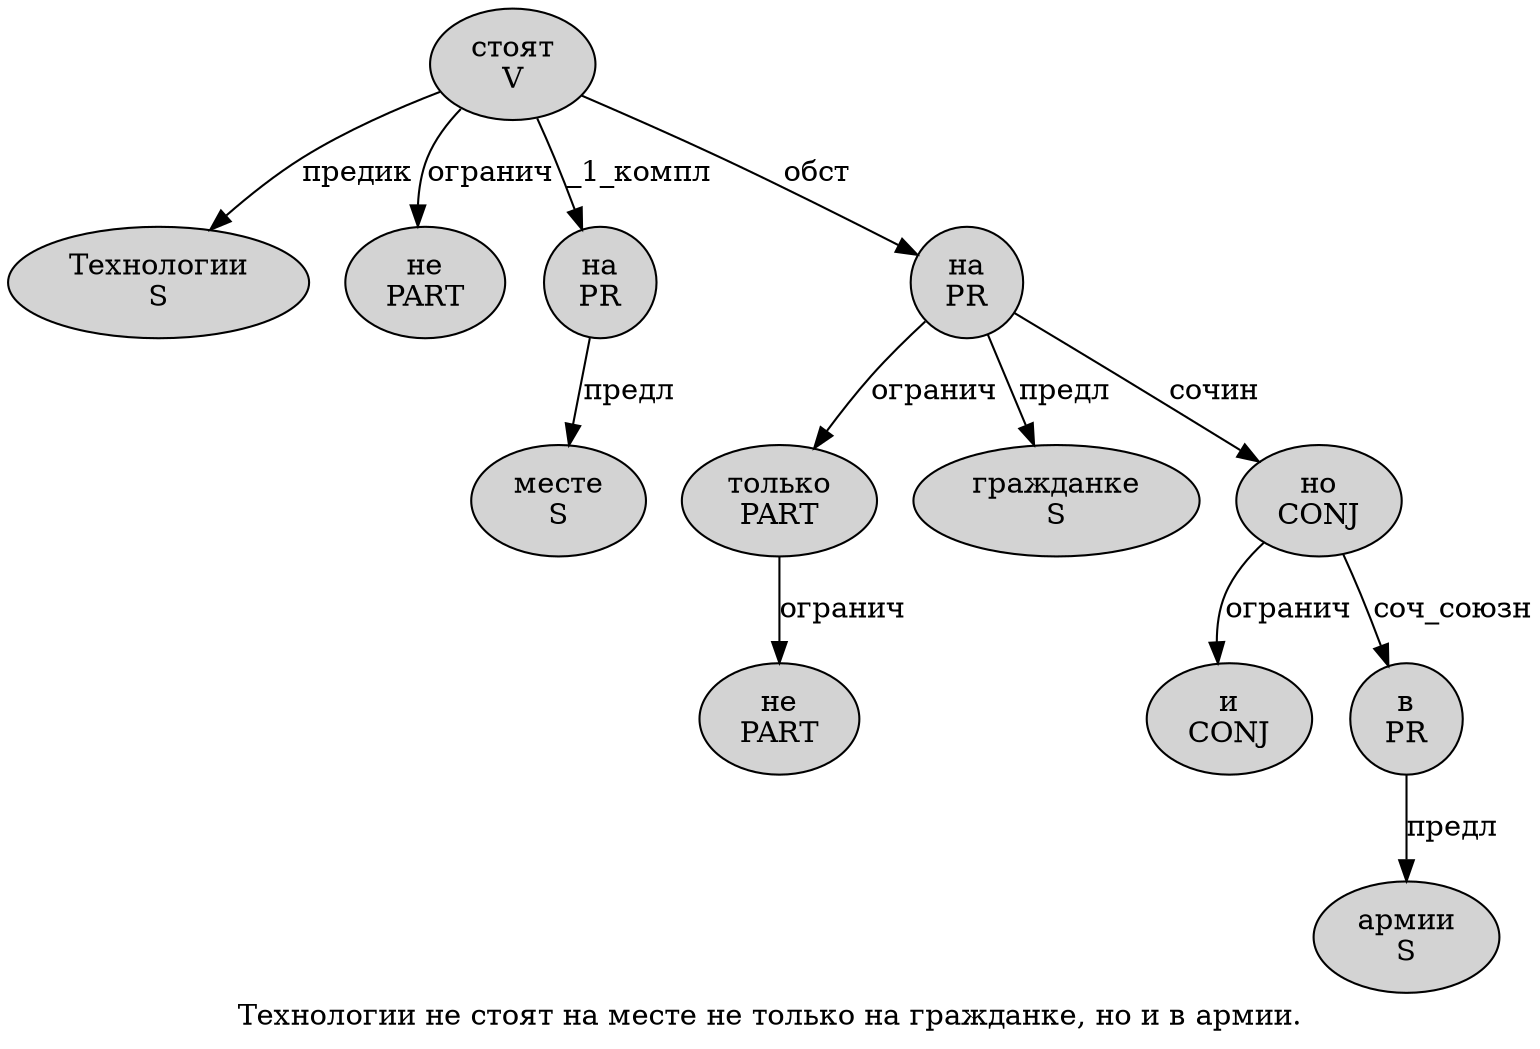 digraph SENTENCE_465 {
	graph [label="Технологии не стоят на месте не только на гражданке, но и в армии."]
	node [style=filled]
		0 [label="Технологии
S" color="" fillcolor=lightgray penwidth=1 shape=ellipse]
		1 [label="не
PART" color="" fillcolor=lightgray penwidth=1 shape=ellipse]
		2 [label="стоят
V" color="" fillcolor=lightgray penwidth=1 shape=ellipse]
		3 [label="на
PR" color="" fillcolor=lightgray penwidth=1 shape=ellipse]
		4 [label="месте
S" color="" fillcolor=lightgray penwidth=1 shape=ellipse]
		5 [label="не
PART" color="" fillcolor=lightgray penwidth=1 shape=ellipse]
		6 [label="только
PART" color="" fillcolor=lightgray penwidth=1 shape=ellipse]
		7 [label="на
PR" color="" fillcolor=lightgray penwidth=1 shape=ellipse]
		8 [label="гражданке
S" color="" fillcolor=lightgray penwidth=1 shape=ellipse]
		10 [label="но
CONJ" color="" fillcolor=lightgray penwidth=1 shape=ellipse]
		11 [label="и
CONJ" color="" fillcolor=lightgray penwidth=1 shape=ellipse]
		12 [label="в
PR" color="" fillcolor=lightgray penwidth=1 shape=ellipse]
		13 [label="армии
S" color="" fillcolor=lightgray penwidth=1 shape=ellipse]
			6 -> 5 [label="огранич"]
			12 -> 13 [label="предл"]
			10 -> 11 [label="огранич"]
			10 -> 12 [label="соч_союзн"]
			7 -> 6 [label="огранич"]
			7 -> 8 [label="предл"]
			7 -> 10 [label="сочин"]
			3 -> 4 [label="предл"]
			2 -> 0 [label="предик"]
			2 -> 1 [label="огранич"]
			2 -> 3 [label="_1_компл"]
			2 -> 7 [label="обст"]
}